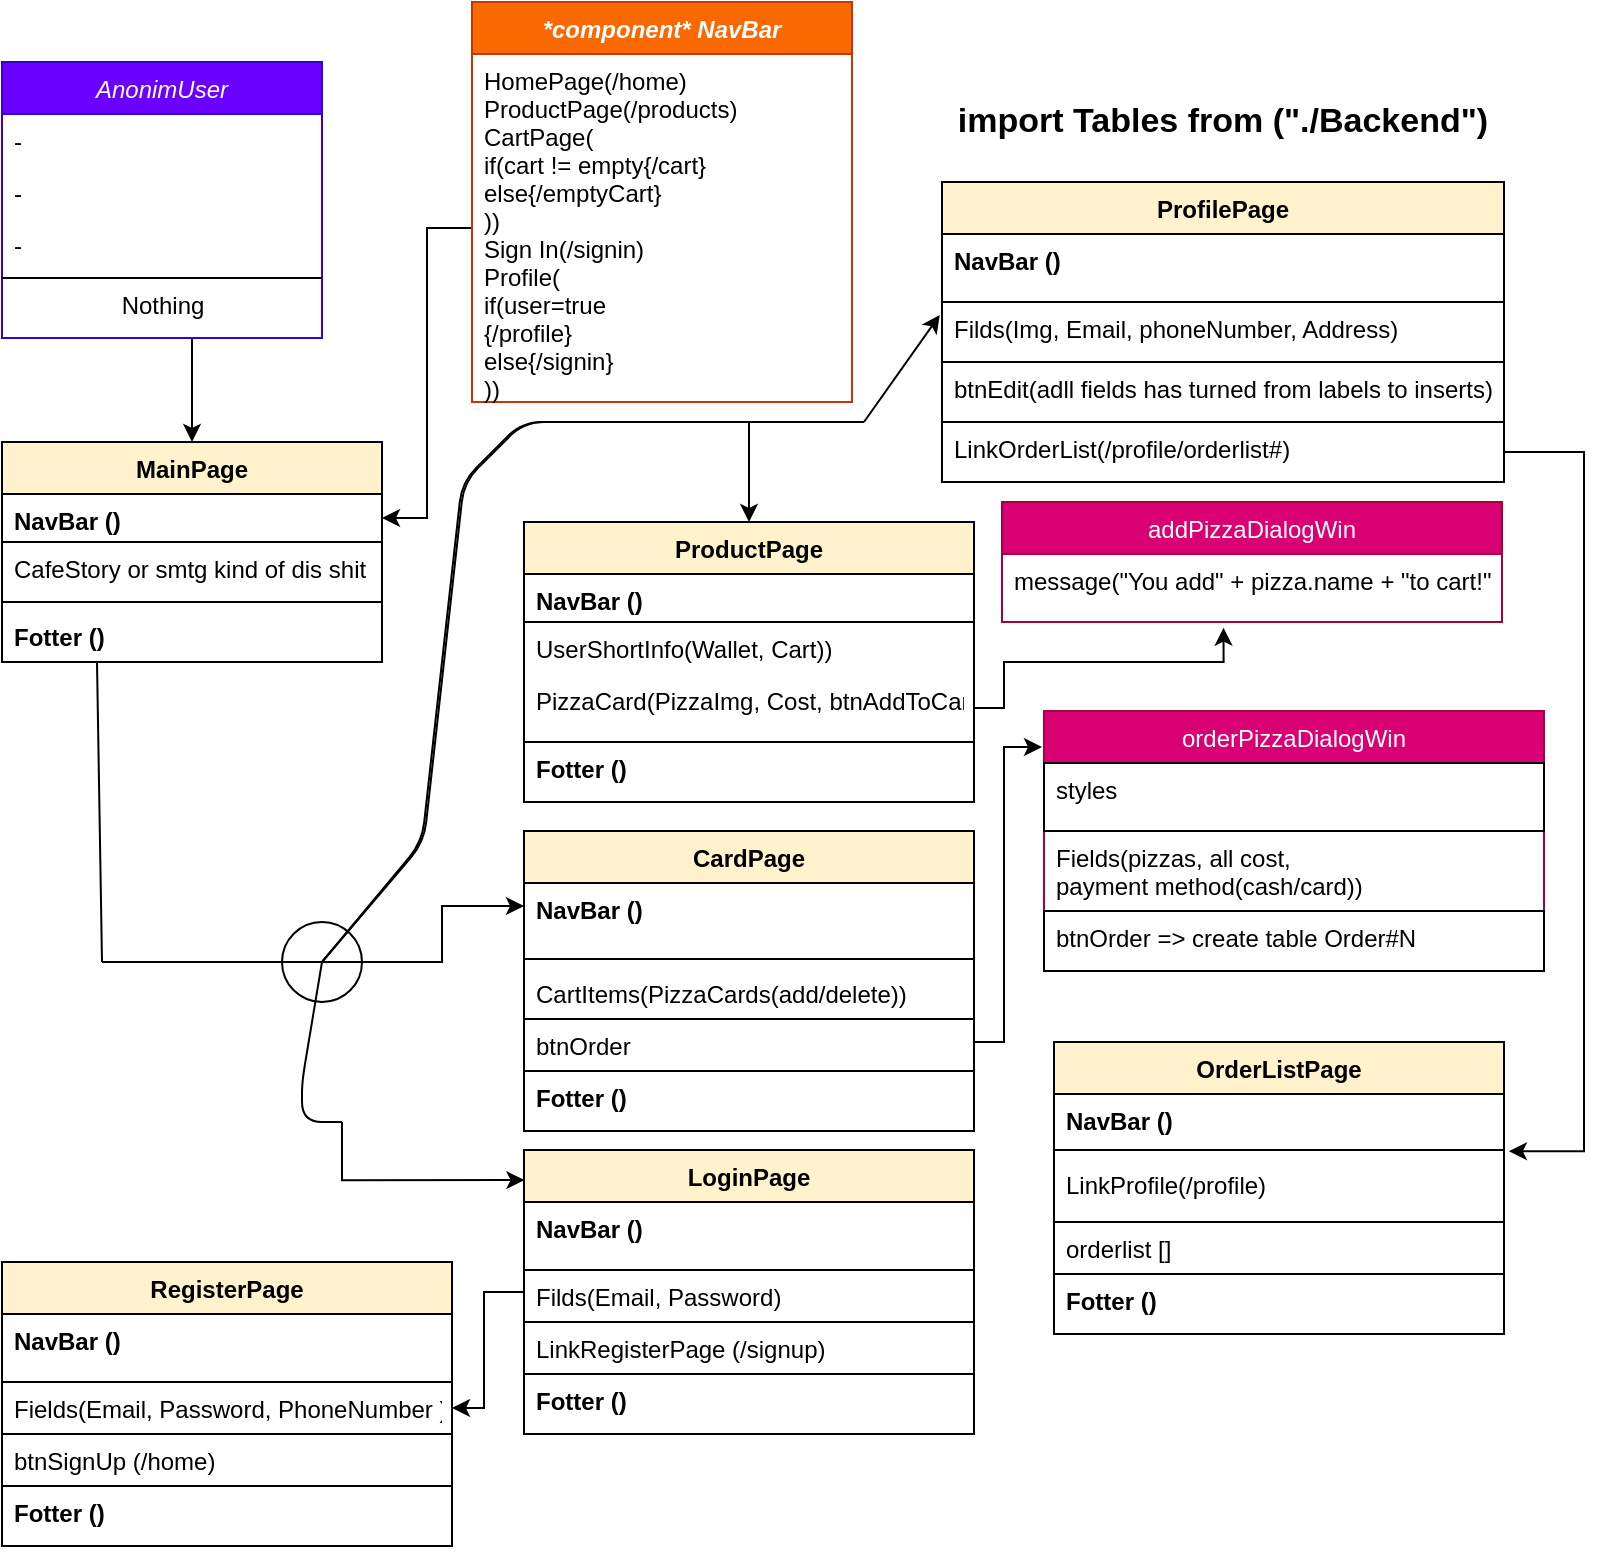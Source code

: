 <mxfile version="13.6.2" type="github" pages="3">
  <diagram id="C5RBs43oDa-KdzZeNtuy" name="Frontend">
    <mxGraphModel dx="1070" dy="706" grid="1" gridSize="10" guides="1" tooltips="1" connect="1" arrows="1" fold="1" page="1" pageScale="1" pageWidth="827" pageHeight="1169" math="0" shadow="0">
      <root>
        <mxCell id="WIyWlLk6GJQsqaUBKTNV-0" />
        <mxCell id="WIyWlLk6GJQsqaUBKTNV-1" parent="WIyWlLk6GJQsqaUBKTNV-0" />
        <mxCell id="c13dzNy1ZnhAuN01lxBO-24" style="edgeStyle=orthogonalEdgeStyle;rounded=0;orthogonalLoop=1;jettySize=auto;html=1;exitX=1;exitY=0.5;exitDx=0;exitDy=0;entryX=0.443;entryY=1.083;entryDx=0;entryDy=0;entryPerimeter=0;" edge="1" parent="WIyWlLk6GJQsqaUBKTNV-1" source="c13dzNy1ZnhAuN01lxBO-43" target="c13dzNy1ZnhAuN01lxBO-92">
          <mxGeometry relative="1" as="geometry">
            <mxPoint x="660" y="373" as="targetPoint" />
            <mxPoint x="693.98" y="412" as="sourcePoint" />
            <Array as="points">
              <mxPoint x="520" y="373" />
              <mxPoint x="520" y="350" />
              <mxPoint x="630" y="350" />
            </Array>
          </mxGeometry>
        </mxCell>
        <mxCell id="c13dzNy1ZnhAuN01lxBO-60" style="edgeStyle=orthogonalEdgeStyle;rounded=0;orthogonalLoop=1;jettySize=auto;html=1;entryX=0.5;entryY=0;entryDx=0;entryDy=0;exitX=0.5;exitY=1;exitDx=0;exitDy=0;" edge="1" parent="WIyWlLk6GJQsqaUBKTNV-1" source="c13dzNy1ZnhAuN01lxBO-1" target="c13dzNy1ZnhAuN01lxBO-34">
          <mxGeometry relative="1" as="geometry">
            <Array as="points">
              <mxPoint x="114" y="188" />
            </Array>
          </mxGeometry>
        </mxCell>
        <mxCell id="c13dzNy1ZnhAuN01lxBO-81" style="edgeStyle=orthogonalEdgeStyle;rounded=0;orthogonalLoop=1;jettySize=auto;html=1;entryX=1;entryY=0.5;entryDx=0;entryDy=0;" edge="1" parent="WIyWlLk6GJQsqaUBKTNV-1" source="c13dzNy1ZnhAuN01lxBO-45" target="c13dzNy1ZnhAuN01lxBO-79">
          <mxGeometry relative="1" as="geometry" />
        </mxCell>
        <mxCell id="c13dzNy1ZnhAuN01lxBO-66" style="edgeStyle=orthogonalEdgeStyle;rounded=0;orthogonalLoop=1;jettySize=auto;html=1;entryX=0.001;entryY=0.106;entryDx=0;entryDy=0;entryPerimeter=0;" edge="1" parent="WIyWlLk6GJQsqaUBKTNV-1" target="c13dzNy1ZnhAuN01lxBO-45">
          <mxGeometry relative="1" as="geometry">
            <mxPoint x="239" y="620" as="targetPoint" />
            <mxPoint x="189" y="580" as="sourcePoint" />
            <Array as="points">
              <mxPoint x="189" y="609" />
            </Array>
          </mxGeometry>
        </mxCell>
        <mxCell id="c13dzNy1ZnhAuN01lxBO-67" value="" style="endArrow=none;html=1;entryX=0.25;entryY=1;entryDx=0;entryDy=0;" edge="1" parent="WIyWlLk6GJQsqaUBKTNV-1" target="c13dzNy1ZnhAuN01lxBO-34">
          <mxGeometry width="50" height="50" relative="1" as="geometry">
            <mxPoint x="69" y="500" as="sourcePoint" />
            <mxPoint x="459" y="410" as="targetPoint" />
          </mxGeometry>
        </mxCell>
        <mxCell id="c13dzNy1ZnhAuN01lxBO-68" value="" style="endArrow=none;html=1;" edge="1" parent="WIyWlLk6GJQsqaUBKTNV-1">
          <mxGeometry width="50" height="50" relative="1" as="geometry">
            <mxPoint x="169" y="500" as="sourcePoint" />
            <mxPoint x="69" y="500" as="targetPoint" />
          </mxGeometry>
        </mxCell>
        <mxCell id="c13dzNy1ZnhAuN01lxBO-69" value="" style="endArrow=none;html=1;" edge="1" parent="WIyWlLk6GJQsqaUBKTNV-1">
          <mxGeometry width="50" height="50" relative="1" as="geometry">
            <mxPoint x="179" y="500" as="sourcePoint" />
            <mxPoint x="359" y="230" as="targetPoint" />
            <Array as="points">
              <mxPoint x="229" y="440" />
              <mxPoint x="249" y="260" />
              <mxPoint x="279" y="230" />
            </Array>
          </mxGeometry>
        </mxCell>
        <mxCell id="c13dzNy1ZnhAuN01lxBO-70" value="" style="endArrow=none;html=1;" edge="1" parent="WIyWlLk6GJQsqaUBKTNV-1">
          <mxGeometry width="50" height="50" relative="1" as="geometry">
            <mxPoint x="189" y="580" as="sourcePoint" />
            <mxPoint x="179" y="500" as="targetPoint" />
            <Array as="points">
              <mxPoint x="169" y="580" />
              <mxPoint x="169" y="560" />
            </Array>
          </mxGeometry>
        </mxCell>
        <mxCell id="c13dzNy1ZnhAuN01lxBO-71" style="edgeStyle=orthogonalEdgeStyle;rounded=0;orthogonalLoop=1;jettySize=auto;html=1;entryX=0;entryY=0.25;entryDx=0;entryDy=0;" edge="1" parent="WIyWlLk6GJQsqaUBKTNV-1" target="c13dzNy1ZnhAuN01lxBO-25">
          <mxGeometry relative="1" as="geometry">
            <mxPoint x="165.125" y="532.84" as="targetPoint" />
            <mxPoint x="169" y="500" as="sourcePoint" />
            <Array as="points">
              <mxPoint x="239" y="500" />
              <mxPoint x="239" y="472" />
            </Array>
          </mxGeometry>
        </mxCell>
        <mxCell id="c13dzNy1ZnhAuN01lxBO-72" style="edgeStyle=orthogonalEdgeStyle;rounded=0;orthogonalLoop=1;jettySize=auto;html=1;entryX=0.5;entryY=0;entryDx=0;entryDy=0;" edge="1" parent="WIyWlLk6GJQsqaUBKTNV-1" target="c13dzNy1ZnhAuN01lxBO-8">
          <mxGeometry relative="1" as="geometry">
            <mxPoint x="264" y="485" as="targetPoint" />
            <mxPoint x="359" y="230" as="sourcePoint" />
            <Array as="points">
              <mxPoint x="393" y="230" />
            </Array>
          </mxGeometry>
        </mxCell>
        <mxCell id="c13dzNy1ZnhAuN01lxBO-73" value="" style="ellipse;whiteSpace=wrap;html=1;aspect=fixed;strokeColor=#000000;strokeWidth=1;fillColor=none;" vertex="1" parent="WIyWlLk6GJQsqaUBKTNV-1">
          <mxGeometry x="159" y="480" width="40" height="40" as="geometry" />
        </mxCell>
        <mxCell id="c13dzNy1ZnhAuN01lxBO-90" style="edgeStyle=orthogonalEdgeStyle;rounded=0;orthogonalLoop=1;jettySize=auto;html=1;entryX=1;entryY=0.5;entryDx=0;entryDy=0;" edge="1" parent="WIyWlLk6GJQsqaUBKTNV-1" source="c13dzNy1ZnhAuN01lxBO-89" target="c13dzNy1ZnhAuN01lxBO-35">
          <mxGeometry relative="1" as="geometry" />
        </mxCell>
        <mxCell id="c13dzNy1ZnhAuN01lxBO-96" value="&lt;font style=&quot;font-size: 17px&quot;&gt;&lt;b&gt;import Tables from (&quot;./Backend&quot;)&lt;/b&gt;&lt;/font&gt;" style="text;html=1;align=center;verticalAlign=middle;resizable=0;points=[];autosize=1;" vertex="1" parent="WIyWlLk6GJQsqaUBKTNV-1">
          <mxGeometry x="489" y="70" width="280" height="20" as="geometry" />
        </mxCell>
        <mxCell id="c13dzNy1ZnhAuN01lxBO-1" value="AnonimUser&#xa;" style="swimlane;fontStyle=2;align=center;verticalAlign=top;childLayout=stackLayout;horizontal=1;startSize=26;horizontalStack=0;resizeParent=1;resizeLast=0;collapsible=1;marginBottom=0;rounded=0;shadow=0;strokeWidth=1;fillColor=#6a00ff;strokeColor=#3700CC;fontColor=#ffffff;" vertex="1" parent="WIyWlLk6GJQsqaUBKTNV-1">
          <mxGeometry x="19" y="50" width="160" height="138" as="geometry">
            <mxRectangle x="230" y="140" width="160" height="26" as="alternateBounds" />
          </mxGeometry>
        </mxCell>
        <mxCell id="c13dzNy1ZnhAuN01lxBO-2" value="-&#xa;" style="text;align=left;verticalAlign=top;spacingLeft=4;spacingRight=4;overflow=hidden;rotatable=0;points=[[0,0.5],[1,0.5]];portConstraint=eastwest;" vertex="1" parent="c13dzNy1ZnhAuN01lxBO-1">
          <mxGeometry y="26" width="160" height="26" as="geometry" />
        </mxCell>
        <mxCell id="c13dzNy1ZnhAuN01lxBO-3" value="-" style="text;align=left;verticalAlign=top;spacingLeft=4;spacingRight=4;overflow=hidden;rotatable=0;points=[[0,0.5],[1,0.5]];portConstraint=eastwest;rounded=0;shadow=0;html=0;" vertex="1" parent="c13dzNy1ZnhAuN01lxBO-1">
          <mxGeometry y="52" width="160" height="26" as="geometry" />
        </mxCell>
        <mxCell id="c13dzNy1ZnhAuN01lxBO-4" value="-" style="text;align=left;verticalAlign=top;spacingLeft=4;spacingRight=4;overflow=hidden;rotatable=0;points=[[0,0.5],[1,0.5]];portConstraint=eastwest;rounded=0;shadow=0;html=0;" vertex="1" parent="c13dzNy1ZnhAuN01lxBO-1">
          <mxGeometry y="78" width="160" height="26" as="geometry" />
        </mxCell>
        <mxCell id="c13dzNy1ZnhAuN01lxBO-5" value="" style="line;html=1;strokeWidth=1;align=left;verticalAlign=middle;spacingTop=-1;spacingLeft=3;spacingRight=3;rotatable=0;labelPosition=right;points=[];portConstraint=eastwest;" vertex="1" parent="c13dzNy1ZnhAuN01lxBO-1">
          <mxGeometry y="104" width="160" height="8" as="geometry" />
        </mxCell>
        <mxCell id="c13dzNy1ZnhAuN01lxBO-6" value="Nothing&lt;br&gt;" style="text;html=1;align=center;verticalAlign=middle;resizable=0;points=[];autosize=1;" vertex="1" parent="c13dzNy1ZnhAuN01lxBO-1">
          <mxGeometry y="112" width="160" height="20" as="geometry" />
        </mxCell>
        <mxCell id="c13dzNy1ZnhAuN01lxBO-34" value="MainPage" style="swimlane;fontStyle=1;align=center;verticalAlign=top;childLayout=stackLayout;horizontal=1;startSize=26;horizontalStack=0;resizeParent=1;resizeLast=0;collapsible=1;marginBottom=0;rounded=0;shadow=0;strokeWidth=1;fillColor=#fff2cc;" vertex="1" parent="WIyWlLk6GJQsqaUBKTNV-1">
          <mxGeometry x="19" y="240" width="190" height="110" as="geometry">
            <mxRectangle x="20" y="200" width="160" height="26" as="alternateBounds" />
          </mxGeometry>
        </mxCell>
        <mxCell id="c13dzNy1ZnhAuN01lxBO-35" value="NavBar ()" style="text;align=left;verticalAlign=top;spacingLeft=4;spacingRight=4;overflow=hidden;rotatable=0;points=[[0,0.5],[1,0.5]];portConstraint=eastwest;rounded=0;shadow=0;html=0;strokeColor=#000000;fontStyle=1" vertex="1" parent="c13dzNy1ZnhAuN01lxBO-34">
          <mxGeometry y="26" width="190" height="24" as="geometry" />
        </mxCell>
        <mxCell id="c13dzNy1ZnhAuN01lxBO-82" value="CafeStory or smtg kind of dis shit" style="text;align=left;verticalAlign=top;spacingLeft=4;spacingRight=4;overflow=hidden;rotatable=0;points=[[0,0.5],[1,0.5]];portConstraint=eastwest;rounded=0;shadow=0;html=0;" vertex="1" parent="c13dzNy1ZnhAuN01lxBO-34">
          <mxGeometry y="50" width="190" height="26" as="geometry" />
        </mxCell>
        <mxCell id="c13dzNy1ZnhAuN01lxBO-37" value="" style="line;html=1;strokeWidth=1;align=left;verticalAlign=middle;spacingTop=-1;spacingLeft=3;spacingRight=3;rotatable=0;labelPosition=right;points=[];portConstraint=eastwest;" vertex="1" parent="c13dzNy1ZnhAuN01lxBO-34">
          <mxGeometry y="76" width="190" height="8" as="geometry" />
        </mxCell>
        <mxCell id="c13dzNy1ZnhAuN01lxBO-62" value="Fotter ()" style="text;align=left;verticalAlign=top;spacingLeft=4;spacingRight=4;overflow=hidden;rotatable=0;points=[[0,0.5],[1,0.5]];portConstraint=eastwest;rounded=0;shadow=0;html=0;fontStyle=1" vertex="1" parent="c13dzNy1ZnhAuN01lxBO-34">
          <mxGeometry y="84" width="190" height="26" as="geometry" />
        </mxCell>
        <mxCell id="c13dzNy1ZnhAuN01lxBO-77" value="RegisterPage" style="swimlane;fontStyle=1;align=center;verticalAlign=top;childLayout=stackLayout;horizontal=1;startSize=26;horizontalStack=0;resizeParent=1;resizeParentMax=0;resizeLast=0;collapsible=1;marginBottom=0;fillColor=#fff2cc;" vertex="1" parent="WIyWlLk6GJQsqaUBKTNV-1">
          <mxGeometry x="19" y="650" width="225" height="142" as="geometry">
            <mxRectangle x="20" y="610" width="90" height="26" as="alternateBounds" />
          </mxGeometry>
        </mxCell>
        <mxCell id="c13dzNy1ZnhAuN01lxBO-78" value="NavBar ()" style="text;strokeColor=none;fillColor=none;align=left;verticalAlign=top;spacingLeft=4;spacingRight=4;overflow=hidden;rotatable=0;points=[[0,0.5],[1,0.5]];portConstraint=eastwest;fontStyle=1" vertex="1" parent="c13dzNy1ZnhAuN01lxBO-77">
          <mxGeometry y="26" width="225" height="34" as="geometry" />
        </mxCell>
        <mxCell id="c13dzNy1ZnhAuN01lxBO-79" value="Fields(Email, Password, PhoneNumber )" style="text;fillColor=none;align=left;verticalAlign=top;spacingLeft=4;spacingRight=4;overflow=hidden;rotatable=0;points=[[0,0.5],[1,0.5]];portConstraint=eastwest;strokeColor=#000000;" vertex="1" parent="c13dzNy1ZnhAuN01lxBO-77">
          <mxGeometry y="60" width="225" height="26" as="geometry" />
        </mxCell>
        <mxCell id="c13dzNy1ZnhAuN01lxBO-80" value="btnSignUp (/home)" style="text;strokeColor=none;fillColor=none;align=left;verticalAlign=top;spacingLeft=4;spacingRight=4;overflow=hidden;rotatable=0;points=[[0,0.5],[1,0.5]];portConstraint=eastwest;" vertex="1" parent="c13dzNy1ZnhAuN01lxBO-77">
          <mxGeometry y="86" width="225" height="26" as="geometry" />
        </mxCell>
        <mxCell id="yLp0vadms8Q8IdHQY-LJ-3" value="Fotter ()" style="text;align=left;verticalAlign=top;spacingLeft=4;spacingRight=4;overflow=hidden;rotatable=0;points=[[0,0.5],[1,0.5]];portConstraint=eastwest;rounded=0;shadow=0;html=0;strokeColor=#000000;fontStyle=1" vertex="1" parent="c13dzNy1ZnhAuN01lxBO-77">
          <mxGeometry y="112" width="225" height="30" as="geometry" />
        </mxCell>
        <mxCell id="c13dzNy1ZnhAuN01lxBO-84" value="*component* NavBar" style="swimlane;fontStyle=3;align=center;verticalAlign=top;childLayout=stackLayout;horizontal=1;startSize=26;horizontalStack=0;resizeParent=1;resizeLast=0;collapsible=1;marginBottom=0;rounded=0;shadow=0;strokeWidth=1;fillColor=#fa6800;strokeColor=#C73500;fontColor=#ffffff;" vertex="1" parent="WIyWlLk6GJQsqaUBKTNV-1">
          <mxGeometry x="254" y="20" width="190" height="200" as="geometry">
            <mxRectangle x="20" y="200" width="160" height="26" as="alternateBounds" />
          </mxGeometry>
        </mxCell>
        <mxCell id="c13dzNy1ZnhAuN01lxBO-89" value="HomePage(/home)&#xa;ProductPage(/products)&#xa;CartPage(&#xa;if(cart != empty{/cart}&#xa;else{/emptyCart}&#xa;))&#xa;Sign In(/signin)&#xa;Profile(&#xa;if(user=true&#xa;{/profile}&#xa;else{/signin}&#xa;)) " style="text;align=left;verticalAlign=top;spacingLeft=4;spacingRight=4;overflow=hidden;rotatable=0;points=[[0,0.5],[1,0.5]];portConstraint=eastwest;rounded=0;shadow=0;html=0;" vertex="1" parent="c13dzNy1ZnhAuN01lxBO-84">
          <mxGeometry y="26" width="190" height="174" as="geometry" />
        </mxCell>
        <mxCell id="0l6X6uoeNZKktk0_X8Zo-6" style="edgeStyle=orthogonalEdgeStyle;rounded=0;orthogonalLoop=1;jettySize=auto;html=1;fontColor=none;entryX=1.011;entryY=1.193;entryDx=0;entryDy=0;entryPerimeter=0;exitX=1;exitY=0.5;exitDx=0;exitDy=0;" edge="1" parent="WIyWlLk6GJQsqaUBKTNV-1" source="0l6X6uoeNZKktk0_X8Zo-7" target="0l6X6uoeNZKktk0_X8Zo-1">
          <mxGeometry relative="1" as="geometry">
            <mxPoint x="810" y="630" as="targetPoint" />
            <Array as="points">
              <mxPoint x="810" y="245" />
              <mxPoint x="810" y="595" />
            </Array>
          </mxGeometry>
        </mxCell>
        <mxCell id="c13dzNy1ZnhAuN01lxBO-45" value="LoginPage&#xa;" style="swimlane;fontStyle=1;align=center;verticalAlign=top;childLayout=stackLayout;horizontal=1;startSize=26;horizontalStack=0;resizeParent=1;resizeParentMax=0;resizeLast=0;collapsible=1;marginBottom=0;fillColor=#fff2cc;" vertex="1" parent="WIyWlLk6GJQsqaUBKTNV-1">
          <mxGeometry x="280" y="594" width="225" height="142" as="geometry">
            <mxRectangle x="255" y="540" width="90" height="26" as="alternateBounds" />
          </mxGeometry>
        </mxCell>
        <mxCell id="c13dzNy1ZnhAuN01lxBO-46" value="NavBar ()" style="text;strokeColor=none;fillColor=none;align=left;verticalAlign=top;spacingLeft=4;spacingRight=4;overflow=hidden;rotatable=0;points=[[0,0.5],[1,0.5]];portConstraint=eastwest;fontStyle=1" vertex="1" parent="c13dzNy1ZnhAuN01lxBO-45">
          <mxGeometry y="26" width="225" height="34" as="geometry" />
        </mxCell>
        <mxCell id="c13dzNy1ZnhAuN01lxBO-48" value="Filds(Email, Password)" style="text;fillColor=none;align=left;verticalAlign=top;spacingLeft=4;spacingRight=4;overflow=hidden;rotatable=0;points=[[0,0.5],[1,0.5]];portConstraint=eastwest;strokeColor=#000000;" vertex="1" parent="c13dzNy1ZnhAuN01lxBO-45">
          <mxGeometry y="60" width="225" height="26" as="geometry" />
        </mxCell>
        <mxCell id="c13dzNy1ZnhAuN01lxBO-49" value="LinkRegisterPage (/signup)" style="text;strokeColor=none;fillColor=none;align=left;verticalAlign=top;spacingLeft=4;spacingRight=4;overflow=hidden;rotatable=0;points=[[0,0.5],[1,0.5]];portConstraint=eastwest;" vertex="1" parent="c13dzNy1ZnhAuN01lxBO-45">
          <mxGeometry y="86" width="225" height="26" as="geometry" />
        </mxCell>
        <mxCell id="yLp0vadms8Q8IdHQY-LJ-2" value="Fotter ()" style="text;align=left;verticalAlign=top;spacingLeft=4;spacingRight=4;overflow=hidden;rotatable=0;points=[[0,0.5],[1,0.5]];portConstraint=eastwest;rounded=0;shadow=0;html=0;strokeColor=#000000;fontStyle=1" vertex="1" parent="c13dzNy1ZnhAuN01lxBO-45">
          <mxGeometry y="112" width="225" height="30" as="geometry" />
        </mxCell>
        <mxCell id="c13dzNy1ZnhAuN01lxBO-25" value="CardPage" style="swimlane;fontStyle=1;align=center;verticalAlign=top;childLayout=stackLayout;horizontal=1;startSize=26;horizontalStack=0;resizeParent=1;resizeParentMax=0;resizeLast=0;collapsible=1;marginBottom=0;fillColor=#fff2cc;" vertex="1" parent="WIyWlLk6GJQsqaUBKTNV-1">
          <mxGeometry x="280" y="434.5" width="225" height="150" as="geometry">
            <mxRectangle x="255" y="405" width="90" height="26" as="alternateBounds" />
          </mxGeometry>
        </mxCell>
        <mxCell id="c13dzNy1ZnhAuN01lxBO-26" value="NavBar ()" style="text;strokeColor=none;fillColor=none;align=left;verticalAlign=top;spacingLeft=4;spacingRight=4;overflow=hidden;rotatable=0;points=[[0,0.5],[1,0.5]];portConstraint=eastwest;fontStyle=1" vertex="1" parent="c13dzNy1ZnhAuN01lxBO-25">
          <mxGeometry y="26" width="225" height="34" as="geometry" />
        </mxCell>
        <mxCell id="c13dzNy1ZnhAuN01lxBO-27" value="" style="line;strokeWidth=1;fillColor=none;align=left;verticalAlign=middle;spacingTop=-1;spacingLeft=3;spacingRight=3;rotatable=0;labelPosition=right;points=[];portConstraint=eastwest;" vertex="1" parent="c13dzNy1ZnhAuN01lxBO-25">
          <mxGeometry y="60" width="225" height="8" as="geometry" />
        </mxCell>
        <mxCell id="c13dzNy1ZnhAuN01lxBO-28" value="CartItems(PizzaCards(add/delete))" style="text;fillColor=none;align=left;verticalAlign=top;spacingLeft=4;spacingRight=4;overflow=hidden;rotatable=0;points=[[0,0.5],[1,0.5]];portConstraint=eastwest;" vertex="1" parent="c13dzNy1ZnhAuN01lxBO-25">
          <mxGeometry y="68" width="225" height="26" as="geometry" />
        </mxCell>
        <mxCell id="c13dzNy1ZnhAuN01lxBO-44" value="btnOrder" style="text;fillColor=none;align=left;verticalAlign=top;spacingLeft=4;spacingRight=4;overflow=hidden;rotatable=0;points=[[0,0.5],[1,0.5]];portConstraint=eastwest;strokeColor=#000000;" vertex="1" parent="c13dzNy1ZnhAuN01lxBO-25">
          <mxGeometry y="94" width="225" height="26" as="geometry" />
        </mxCell>
        <mxCell id="yLp0vadms8Q8IdHQY-LJ-1" value="Fotter ()" style="text;align=left;verticalAlign=top;spacingLeft=4;spacingRight=4;overflow=hidden;rotatable=0;points=[[0,0.5],[1,0.5]];portConstraint=eastwest;rounded=0;shadow=0;html=0;fontStyle=1" vertex="1" parent="c13dzNy1ZnhAuN01lxBO-25">
          <mxGeometry y="120" width="225" height="30" as="geometry" />
        </mxCell>
        <mxCell id="c13dzNy1ZnhAuN01lxBO-8" value="ProductPage&#xa;" style="swimlane;fontStyle=1;align=center;verticalAlign=top;childLayout=stackLayout;horizontal=1;startSize=26;horizontalStack=0;resizeParent=1;resizeLast=0;collapsible=1;marginBottom=0;rounded=0;shadow=0;strokeWidth=1;fillColor=#fff2cc;" vertex="1" parent="WIyWlLk6GJQsqaUBKTNV-1">
          <mxGeometry x="280" y="280" width="225" height="140" as="geometry">
            <mxRectangle x="255" y="240" width="160" height="26" as="alternateBounds" />
          </mxGeometry>
        </mxCell>
        <mxCell id="c13dzNy1ZnhAuN01lxBO-10" value="NavBar ()" style="text;align=left;verticalAlign=top;spacingLeft=4;spacingRight=4;overflow=hidden;rotatable=0;points=[[0,0.5],[1,0.5]];portConstraint=eastwest;rounded=0;shadow=0;html=0;strokeColor=#000000;fontStyle=1" vertex="1" parent="c13dzNy1ZnhAuN01lxBO-8">
          <mxGeometry y="26" width="225" height="24" as="geometry" />
        </mxCell>
        <mxCell id="c13dzNy1ZnhAuN01lxBO-11" value="UserShortInfo(Wallet, Cart))" style="text;align=left;verticalAlign=top;spacingLeft=4;spacingRight=4;overflow=hidden;rotatable=0;points=[[0,0.5],[1,0.5]];portConstraint=eastwest;rounded=0;shadow=0;html=0;" vertex="1" parent="c13dzNy1ZnhAuN01lxBO-8">
          <mxGeometry y="50" width="225" height="26" as="geometry" />
        </mxCell>
        <mxCell id="c13dzNy1ZnhAuN01lxBO-43" value="PizzaCard(PizzaImg, Cost, btnAddToCart)&#xa;" style="text;align=left;verticalAlign=top;spacingLeft=4;spacingRight=4;overflow=hidden;rotatable=0;points=[[0,0.5],[1,0.5]];portConstraint=eastwest;rounded=0;shadow=0;html=0;" vertex="1" parent="c13dzNy1ZnhAuN01lxBO-8">
          <mxGeometry y="76" width="225" height="34" as="geometry" />
        </mxCell>
        <mxCell id="c13dzNy1ZnhAuN01lxBO-63" value="Fotter ()" style="text;align=left;verticalAlign=top;spacingLeft=4;spacingRight=4;overflow=hidden;rotatable=0;points=[[0,0.5],[1,0.5]];portConstraint=eastwest;rounded=0;shadow=0;html=0;strokeColor=#000000;fontStyle=1" vertex="1" parent="c13dzNy1ZnhAuN01lxBO-8">
          <mxGeometry y="110" width="225" height="30" as="geometry" />
        </mxCell>
        <mxCell id="yLp0vadms8Q8IdHQY-LJ-5" value="" style="endArrow=none;html=1;fontColor=none;exitX=0.5;exitY=0.5;exitDx=0;exitDy=0;exitPerimeter=0;" edge="1" parent="WIyWlLk6GJQsqaUBKTNV-1" source="c13dzNy1ZnhAuN01lxBO-73">
          <mxGeometry width="50" height="50" relative="1" as="geometry">
            <mxPoint x="410" y="430" as="sourcePoint" />
            <mxPoint x="450" y="230" as="targetPoint" />
            <Array as="points">
              <mxPoint x="230" y="440" />
              <mxPoint x="250" y="260" />
              <mxPoint x="280" y="230" />
            </Array>
          </mxGeometry>
        </mxCell>
        <mxCell id="yLp0vadms8Q8IdHQY-LJ-6" value="" style="endArrow=classic;html=1;fontColor=none;entryX=-0.004;entryY=0.215;entryDx=0;entryDy=0;entryPerimeter=0;" edge="1" parent="WIyWlLk6GJQsqaUBKTNV-1" target="c13dzNy1ZnhAuN01lxBO-99">
          <mxGeometry width="50" height="50" relative="1" as="geometry">
            <mxPoint x="450" y="230" as="sourcePoint" />
            <mxPoint x="460" y="380" as="targetPoint" />
          </mxGeometry>
        </mxCell>
        <mxCell id="yLp0vadms8Q8IdHQY-LJ-9" style="edgeStyle=orthogonalEdgeStyle;rounded=0;orthogonalLoop=1;jettySize=auto;html=1;entryX=0;entryY=0.5;entryDx=0;entryDy=0;fontColor=none;" edge="1" parent="WIyWlLk6GJQsqaUBKTNV-1" source="c13dzNy1ZnhAuN01lxBO-44">
          <mxGeometry relative="1" as="geometry">
            <mxPoint x="539" y="392.5" as="targetPoint" />
            <Array as="points">
              <mxPoint x="520" y="540" />
              <mxPoint x="520" y="393" />
            </Array>
          </mxGeometry>
        </mxCell>
        <mxCell id="c13dzNy1ZnhAuN01lxBO-91" value="addPizzaDialogWin" style="swimlane;fontStyle=0;align=center;verticalAlign=top;childLayout=stackLayout;horizontal=1;startSize=26;horizontalStack=0;resizeParent=1;resizeLast=0;collapsible=1;marginBottom=0;rounded=0;shadow=0;strokeWidth=1;fillColor=#d80073;strokeColor=#A50040;fontColor=#ffffff;" vertex="1" parent="WIyWlLk6GJQsqaUBKTNV-1">
          <mxGeometry x="519" y="270" width="250" height="60" as="geometry">
            <mxRectangle x="20" y="200" width="160" height="26" as="alternateBounds" />
          </mxGeometry>
        </mxCell>
        <mxCell id="c13dzNy1ZnhAuN01lxBO-92" value="message(&quot;You add&quot; + pizza.name + &quot;to cart!&quot;)" style="text;align=left;verticalAlign=top;spacingLeft=4;spacingRight=4;overflow=hidden;rotatable=0;points=[[0,0.5],[1,0.5]];portConstraint=eastwest;rounded=0;shadow=0;html=0;" vertex="1" parent="c13dzNy1ZnhAuN01lxBO-91">
          <mxGeometry y="26" width="250" height="34" as="geometry" />
        </mxCell>
        <mxCell id="yLp0vadms8Q8IdHQY-LJ-7" value="orderPizzaDialogWin" style="swimlane;fontStyle=0;align=center;verticalAlign=top;childLayout=stackLayout;horizontal=1;startSize=26;horizontalStack=0;resizeParent=1;resizeLast=0;collapsible=1;marginBottom=0;rounded=0;shadow=0;strokeWidth=1;fillColor=#d80073;strokeColor=#A50040;fontColor=#ffffff;" vertex="1" parent="WIyWlLk6GJQsqaUBKTNV-1">
          <mxGeometry x="540" y="374.5" width="250" height="130" as="geometry">
            <mxRectangle x="20" y="200" width="160" height="26" as="alternateBounds" />
          </mxGeometry>
        </mxCell>
        <mxCell id="yLp0vadms8Q8IdHQY-LJ-13" value="styles" style="text;align=left;verticalAlign=top;spacingLeft=4;spacingRight=4;overflow=hidden;rotatable=0;points=[[0,0.5],[1,0.5]];portConstraint=eastwest;rounded=0;shadow=0;html=0;strokeColor=#000000;" vertex="1" parent="yLp0vadms8Q8IdHQY-LJ-7">
          <mxGeometry y="26" width="250" height="34" as="geometry" />
        </mxCell>
        <mxCell id="yLp0vadms8Q8IdHQY-LJ-8" value="Fields(pizzas, all cost, &#xa;payment method(cash/card))" style="text;align=left;verticalAlign=top;spacingLeft=4;spacingRight=4;overflow=hidden;rotatable=0;points=[[0,0.5],[1,0.5]];portConstraint=eastwest;rounded=0;shadow=0;html=0;" vertex="1" parent="yLp0vadms8Q8IdHQY-LJ-7">
          <mxGeometry y="60" width="250" height="40" as="geometry" />
        </mxCell>
        <mxCell id="yLp0vadms8Q8IdHQY-LJ-14" value="btnOrder =&gt; create table Order#N" style="text;align=left;verticalAlign=top;spacingLeft=4;spacingRight=4;overflow=hidden;rotatable=0;points=[[0,0.5],[1,0.5]];portConstraint=eastwest;rounded=0;shadow=0;html=0;strokeColor=#000000;" vertex="1" parent="yLp0vadms8Q8IdHQY-LJ-7">
          <mxGeometry y="100" width="250" height="30" as="geometry" />
        </mxCell>
        <mxCell id="0l6X6uoeNZKktk0_X8Zo-0" value="OrderListPage" style="swimlane;fontStyle=1;align=center;verticalAlign=top;childLayout=stackLayout;horizontal=1;startSize=26;horizontalStack=0;resizeParent=1;resizeParentMax=0;resizeLast=0;collapsible=1;marginBottom=0;fillColor=#fff2cc;" vertex="1" parent="WIyWlLk6GJQsqaUBKTNV-1">
          <mxGeometry x="545" y="540" width="225" height="146" as="geometry">
            <mxRectangle x="255" y="405" width="90" height="26" as="alternateBounds" />
          </mxGeometry>
        </mxCell>
        <mxCell id="0l6X6uoeNZKktk0_X8Zo-1" value="NavBar ()" style="text;fillColor=none;align=left;verticalAlign=top;spacingLeft=4;spacingRight=4;overflow=hidden;rotatable=0;points=[[0,0.5],[1,0.5]];portConstraint=eastwest;fontStyle=1;" vertex="1" parent="0l6X6uoeNZKktk0_X8Zo-0">
          <mxGeometry y="26" width="225" height="24" as="geometry" />
        </mxCell>
        <mxCell id="0l6X6uoeNZKktk0_X8Zo-2" value="" style="line;strokeWidth=1;fillColor=none;align=left;verticalAlign=middle;spacingTop=-1;spacingLeft=3;spacingRight=3;rotatable=0;labelPosition=right;points=[];portConstraint=eastwest;" vertex="1" parent="0l6X6uoeNZKktk0_X8Zo-0">
          <mxGeometry y="50" width="225" height="8" as="geometry" />
        </mxCell>
        <mxCell id="0l6X6uoeNZKktk0_X8Zo-8" value="LinkProfile(/profile)" style="text;fillColor=none;align=left;verticalAlign=top;spacingLeft=4;spacingRight=4;overflow=hidden;rotatable=0;points=[[0,0.5],[1,0.5]];portConstraint=eastwest;" vertex="1" parent="0l6X6uoeNZKktk0_X8Zo-0">
          <mxGeometry y="58" width="225" height="32" as="geometry" />
        </mxCell>
        <mxCell id="0l6X6uoeNZKktk0_X8Zo-3" value="orderlist []" style="text;fillColor=none;align=left;verticalAlign=top;spacingLeft=4;spacingRight=4;overflow=hidden;rotatable=0;points=[[0,0.5],[1,0.5]];portConstraint=eastwest;strokeColor=#000000;" vertex="1" parent="0l6X6uoeNZKktk0_X8Zo-0">
          <mxGeometry y="90" width="225" height="26" as="geometry" />
        </mxCell>
        <mxCell id="0l6X6uoeNZKktk0_X8Zo-5" value="Fotter ()" style="text;align=left;verticalAlign=top;spacingLeft=4;spacingRight=4;overflow=hidden;rotatable=0;points=[[0,0.5],[1,0.5]];portConstraint=eastwest;rounded=0;shadow=0;html=0;strokeColor=#000000;fontStyle=1" vertex="1" parent="0l6X6uoeNZKktk0_X8Zo-0">
          <mxGeometry y="116" width="225" height="30" as="geometry" />
        </mxCell>
        <mxCell id="c13dzNy1ZnhAuN01lxBO-97" value="ProfilePage" style="swimlane;fontStyle=1;align=center;verticalAlign=top;childLayout=stackLayout;horizontal=1;startSize=26;horizontalStack=0;resizeParent=1;resizeParentMax=0;resizeLast=0;collapsible=1;marginBottom=0;fillColor=#fff2cc;" vertex="1" parent="WIyWlLk6GJQsqaUBKTNV-1">
          <mxGeometry x="489" y="110" width="281" height="150" as="geometry">
            <mxRectangle x="255" y="540" width="90" height="26" as="alternateBounds" />
          </mxGeometry>
        </mxCell>
        <mxCell id="c13dzNy1ZnhAuN01lxBO-98" value="NavBar ()" style="text;strokeColor=none;fillColor=none;align=left;verticalAlign=top;spacingLeft=4;spacingRight=4;overflow=hidden;rotatable=0;points=[[0,0.5],[1,0.5]];portConstraint=eastwest;fontStyle=1" vertex="1" parent="c13dzNy1ZnhAuN01lxBO-97">
          <mxGeometry y="26" width="281" height="34" as="geometry" />
        </mxCell>
        <mxCell id="c13dzNy1ZnhAuN01lxBO-99" value="Filds(Img, Email, phoneNumber, Address)" style="text;fillColor=none;align=left;verticalAlign=top;spacingLeft=4;spacingRight=4;overflow=hidden;rotatable=0;points=[[0,0.5],[1,0.5]];portConstraint=eastwest;strokeColor=#000000;" vertex="1" parent="c13dzNy1ZnhAuN01lxBO-97">
          <mxGeometry y="60" width="281" height="30" as="geometry" />
        </mxCell>
        <mxCell id="c13dzNy1ZnhAuN01lxBO-102" value="btnEdit(adll fields has turned from labels to inserts)" style="text;fillColor=none;align=left;verticalAlign=top;spacingLeft=4;spacingRight=4;overflow=hidden;rotatable=0;points=[[0,0.5],[1,0.5]];portConstraint=eastwest;strokeColor=#000000;" vertex="1" parent="c13dzNy1ZnhAuN01lxBO-97">
          <mxGeometry y="90" width="281" height="30" as="geometry" />
        </mxCell>
        <mxCell id="0l6X6uoeNZKktk0_X8Zo-7" value="LinkOrderList(/profile/orderlist#)" style="text;fillColor=none;align=left;verticalAlign=top;spacingLeft=4;spacingRight=4;overflow=hidden;rotatable=0;points=[[0,0.5],[1,0.5]];portConstraint=eastwest;strokeColor=#000000;" vertex="1" parent="c13dzNy1ZnhAuN01lxBO-97">
          <mxGeometry y="120" width="281" height="30" as="geometry" />
        </mxCell>
      </root>
    </mxGraphModel>
  </diagram>
  <diagram id="vOFbJ1k0sG1v3mK9PdYB" name="AdmFrontend">
    <mxGraphModel dx="1070" dy="706" grid="1" gridSize="10" guides="1" tooltips="1" connect="1" arrows="1" fold="1" page="1" pageScale="1" pageWidth="827" pageHeight="1169" math="0" shadow="0">
      <root>
        <mxCell id="B-sjW55xQolaK1VX04n9-0" />
        <mxCell id="B-sjW55xQolaK1VX04n9-1" parent="B-sjW55xQolaK1VX04n9-0" />
        <mxCell id="y9pTVBJ6gEQauMtzolxB-5" style="edgeStyle=orthogonalEdgeStyle;rounded=0;orthogonalLoop=1;jettySize=auto;html=1;fontColor=none;entryX=0.463;entryY=1.081;entryDx=0;entryDy=0;entryPerimeter=0;" edge="1" parent="B-sjW55xQolaK1VX04n9-1" source="s6x1saD_XZjNKKNaqBn3-0" target="y9pTVBJ6gEQauMtzolxB-4">
          <mxGeometry relative="1" as="geometry">
            <mxPoint x="140" y="410" as="targetPoint" />
            <Array as="points">
              <mxPoint x="90" y="374" />
              <mxPoint x="301" y="374" />
            </Array>
          </mxGeometry>
        </mxCell>
        <mxCell id="y9pTVBJ6gEQauMtzolxB-0" value="AdminPage" style="swimlane;fontStyle=1;align=center;verticalAlign=top;childLayout=stackLayout;horizontal=1;startSize=26;horizontalStack=0;resizeParent=1;resizeLast=0;collapsible=1;marginBottom=0;rounded=0;shadow=0;strokeWidth=1;fillColor=#fff2cc;" vertex="1" parent="B-sjW55xQolaK1VX04n9-1">
          <mxGeometry x="190" y="230" width="240" height="124" as="geometry">
            <mxRectangle x="20" y="200" width="160" height="26" as="alternateBounds" />
          </mxGeometry>
        </mxCell>
        <mxCell id="y9pTVBJ6gEQauMtzolxB-1" value="AdmNavBar ()" style="text;align=left;verticalAlign=top;spacingLeft=4;spacingRight=4;overflow=hidden;rotatable=0;points=[[0,0.5],[1,0.5]];portConstraint=eastwest;rounded=0;shadow=0;html=0;strokeColor=#000000;fontStyle=1" vertex="1" parent="y9pTVBJ6gEQauMtzolxB-0">
          <mxGeometry y="26" width="240" height="24" as="geometry" />
        </mxCell>
        <mxCell id="y9pTVBJ6gEQauMtzolxB-2" value="guide on how to work with the admin panel&#xa; or smtg kind of dis shit" style="text;align=left;verticalAlign=top;spacingLeft=4;spacingRight=4;overflow=hidden;rotatable=0;points=[[0,0.5],[1,0.5]];portConstraint=eastwest;rounded=0;shadow=0;html=0;" vertex="1" parent="y9pTVBJ6gEQauMtzolxB-0">
          <mxGeometry y="50" width="240" height="40" as="geometry" />
        </mxCell>
        <mxCell id="y9pTVBJ6gEQauMtzolxB-3" value="" style="line;html=1;strokeWidth=1;align=left;verticalAlign=middle;spacingTop=-1;spacingLeft=3;spacingRight=3;rotatable=0;labelPosition=right;points=[];portConstraint=eastwest;" vertex="1" parent="y9pTVBJ6gEQauMtzolxB-0">
          <mxGeometry y="90" width="240" height="8" as="geometry" />
        </mxCell>
        <mxCell id="y9pTVBJ6gEQauMtzolxB-4" value="Fotter ()" style="text;align=left;verticalAlign=top;spacingLeft=4;spacingRight=4;overflow=hidden;rotatable=0;points=[[0,0.5],[1,0.5]];portConstraint=eastwest;rounded=0;shadow=0;html=0;fontStyle=1" vertex="1" parent="y9pTVBJ6gEQauMtzolxB-0">
          <mxGeometry y="98" width="240" height="26" as="geometry" />
        </mxCell>
        <mxCell id="Ik_quvj-oBrPbLBru3RL-7" value="" style="endArrow=none;html=1;fontColor=none;entryX=1;entryY=0.5;entryDx=0;entryDy=0;" edge="1" parent="B-sjW55xQolaK1VX04n9-1" target="y9pTVBJ6gEQauMtzolxB-2">
          <mxGeometry width="50" height="50" relative="1" as="geometry">
            <mxPoint x="500" y="80" as="sourcePoint" />
            <mxPoint x="440" y="290" as="targetPoint" />
            <Array as="points">
              <mxPoint x="480" y="80" />
              <mxPoint x="480" y="90" />
              <mxPoint x="480" y="300" />
            </Array>
          </mxGeometry>
        </mxCell>
        <mxCell id="Ik_quvj-oBrPbLBru3RL-9" value="" style="endArrow=none;html=1;fontColor=none;" edge="1" parent="B-sjW55xQolaK1VX04n9-1">
          <mxGeometry width="50" height="50" relative="1" as="geometry">
            <mxPoint x="480" y="420" as="sourcePoint" />
            <mxPoint x="430" y="300" as="targetPoint" />
            <Array as="points">
              <mxPoint x="480" y="430" />
              <mxPoint x="480" y="300" />
            </Array>
          </mxGeometry>
        </mxCell>
        <mxCell id="Ik_quvj-oBrPbLBru3RL-10" value="" style="endArrow=none;html=1;fontColor=none;" edge="1" parent="B-sjW55xQolaK1VX04n9-1">
          <mxGeometry width="50" height="50" relative="1" as="geometry">
            <mxPoint x="460" y="300" as="sourcePoint" />
            <mxPoint x="440" y="300" as="targetPoint" />
            <Array as="points" />
          </mxGeometry>
        </mxCell>
        <mxCell id="Ik_quvj-oBrPbLBru3RL-11" value="AddPizzaPage" style="swimlane;fontStyle=1;align=center;verticalAlign=top;childLayout=stackLayout;horizontal=1;startSize=26;horizontalStack=0;resizeParent=1;resizeLast=0;collapsible=1;marginBottom=0;rounded=0;shadow=0;strokeWidth=1;fillColor=#fff2cc;" vertex="1" parent="B-sjW55xQolaK1VX04n9-1">
          <mxGeometry x="540" y="205" width="240" height="136" as="geometry">
            <mxRectangle x="20" y="200" width="160" height="26" as="alternateBounds" />
          </mxGeometry>
        </mxCell>
        <mxCell id="Ik_quvj-oBrPbLBru3RL-12" value="AdmNavBar ()" style="text;align=left;verticalAlign=top;spacingLeft=4;spacingRight=4;overflow=hidden;rotatable=0;points=[[0,0.5],[1,0.5]];portConstraint=eastwest;rounded=0;shadow=0;html=0;strokeColor=#000000;fontStyle=1" vertex="1" parent="Ik_quvj-oBrPbLBru3RL-11">
          <mxGeometry y="26" width="240" height="24" as="geometry" />
        </mxCell>
        <mxCell id="Ik_quvj-oBrPbLBru3RL-13" value="InputFields:Tables.DbPizza" style="text;align=left;verticalAlign=top;spacingLeft=4;spacingRight=4;overflow=hidden;rotatable=0;points=[[0,0.5],[1,0.5]];portConstraint=eastwest;rounded=0;shadow=0;html=0;" vertex="1" parent="Ik_quvj-oBrPbLBru3RL-11">
          <mxGeometry y="50" width="240" height="30" as="geometry" />
        </mxCell>
        <mxCell id="Ik_quvj-oBrPbLBru3RL-14" value="btnAddPizza =&gt; fucn.add to db" style="text;align=left;verticalAlign=top;spacingLeft=4;spacingRight=4;overflow=hidden;rotatable=0;points=[[0,0.5],[1,0.5]];portConstraint=eastwest;rounded=0;shadow=0;html=0;strokeColor=#000000;" vertex="1" parent="Ik_quvj-oBrPbLBru3RL-11">
          <mxGeometry y="80" width="240" height="30" as="geometry" />
        </mxCell>
        <mxCell id="Ik_quvj-oBrPbLBru3RL-17" value="Fotter ()" style="text;align=left;verticalAlign=top;spacingLeft=4;spacingRight=4;overflow=hidden;rotatable=0;points=[[0,0.5],[1,0.5]];portConstraint=eastwest;rounded=0;shadow=0;html=0;fontStyle=1" vertex="1" parent="Ik_quvj-oBrPbLBru3RL-11">
          <mxGeometry y="110" width="240" height="26" as="geometry" />
        </mxCell>
        <mxCell id="cdPljDk1j9fcU-tsxBBR-0" value="&lt;font style=&quot;font-size: 17px&quot;&gt;&lt;b&gt;import Tables from (&quot;./Backend&quot;)&lt;/b&gt;&lt;/font&gt;" style="text;html=1;align=center;verticalAlign=middle;resizable=0;points=[];autosize=1;" vertex="1" parent="B-sjW55xQolaK1VX04n9-1">
          <mxGeometry y="30" width="280" height="20" as="geometry" />
        </mxCell>
        <mxCell id="s6x1saD_XZjNKKNaqBn3-0" value="AdminUser&#xa;" style="swimlane;fontStyle=2;align=center;verticalAlign=top;childLayout=stackLayout;horizontal=1;startSize=26;horizontalStack=0;resizeParent=1;resizeLast=0;collapsible=1;marginBottom=0;rounded=0;shadow=0;strokeWidth=1;fillColor=#6a00ff;strokeColor=#3700CC;fontColor=#ffffff;" vertex="1" parent="B-sjW55xQolaK1VX04n9-1">
          <mxGeometry x="10" y="80" width="160" height="138" as="geometry">
            <mxRectangle x="230" y="140" width="160" height="26" as="alternateBounds" />
          </mxGeometry>
        </mxCell>
        <mxCell id="s6x1saD_XZjNKKNaqBn3-1" value="-userName/Email: kozak&#xa;" style="text;align=left;verticalAlign=top;spacingLeft=4;spacingRight=4;overflow=hidden;rotatable=0;points=[[0,0.5],[1,0.5]];portConstraint=eastwest;" vertex="1" parent="s6x1saD_XZjNKKNaqBn3-0">
          <mxGeometry y="26" width="160" height="26" as="geometry" />
        </mxCell>
        <mxCell id="s6x1saD_XZjNKKNaqBn3-2" value="-password: Qwerty-1" style="text;align=left;verticalAlign=top;spacingLeft=4;spacingRight=4;overflow=hidden;rotatable=0;points=[[0,0.5],[1,0.5]];portConstraint=eastwest;rounded=0;shadow=0;html=0;" vertex="1" parent="s6x1saD_XZjNKKNaqBn3-0">
          <mxGeometry y="52" width="160" height="26" as="geometry" />
        </mxCell>
        <mxCell id="s6x1saD_XZjNKKNaqBn3-3" value="-smth" style="text;align=left;verticalAlign=top;spacingLeft=4;spacingRight=4;overflow=hidden;rotatable=0;points=[[0,0.5],[1,0.5]];portConstraint=eastwest;rounded=0;shadow=0;html=0;" vertex="1" parent="s6x1saD_XZjNKKNaqBn3-0">
          <mxGeometry y="78" width="160" height="26" as="geometry" />
        </mxCell>
        <mxCell id="s6x1saD_XZjNKKNaqBn3-4" value="" style="line;html=1;strokeWidth=1;align=left;verticalAlign=middle;spacingTop=-1;spacingLeft=3;spacingRight=3;rotatable=0;labelPosition=right;points=[];portConstraint=eastwest;" vertex="1" parent="s6x1saD_XZjNKKNaqBn3-0">
          <mxGeometry y="104" width="160" height="8" as="geometry" />
        </mxCell>
        <mxCell id="s6x1saD_XZjNKKNaqBn3-5" value="Something" style="text;html=1;align=center;verticalAlign=middle;resizable=0;points=[];autosize=1;" vertex="1" parent="s6x1saD_XZjNKKNaqBn3-0">
          <mxGeometry y="112" width="160" height="20" as="geometry" />
        </mxCell>
        <mxCell id="fxJzjovvNPuhe5barx0E-0" value="*component* AdmNavBar" style="swimlane;fontStyle=3;align=center;verticalAlign=top;childLayout=stackLayout;horizontal=1;startSize=26;horizontalStack=0;resizeParent=1;resizeLast=0;collapsible=1;marginBottom=0;rounded=0;shadow=0;strokeWidth=1;fillColor=#fa6800;strokeColor=#C73500;fontColor=#ffffff;" vertex="1" parent="B-sjW55xQolaK1VX04n9-1">
          <mxGeometry x="280" y="10" width="190" height="200" as="geometry">
            <mxRectangle x="20" y="200" width="160" height="26" as="alternateBounds" />
          </mxGeometry>
        </mxCell>
        <mxCell id="fxJzjovvNPuhe5barx0E-1" value="AdminPage(/admin)&#xa;PizzaList (/pizzalist)&#xa;OrderList (/orderlist)" style="text;align=left;verticalAlign=top;spacingLeft=4;spacingRight=4;overflow=hidden;rotatable=0;points=[[0,0.5],[1,0.5]];portConstraint=eastwest;rounded=0;shadow=0;html=0;" vertex="1" parent="fxJzjovvNPuhe5barx0E-0">
          <mxGeometry y="26" width="190" height="174" as="geometry" />
        </mxCell>
        <mxCell id="1V-5FTVpbR5NSY0bDQw_-0" value="" style="endArrow=classic;html=1;fontColor=none;entryX=-0.019;entryY=0.003;entryDx=0;entryDy=0;entryPerimeter=0;" edge="1" parent="B-sjW55xQolaK1VX04n9-1" target="Ik_quvj-oBrPbLBru3RL-6">
          <mxGeometry width="50" height="50" relative="1" as="geometry">
            <mxPoint x="500" y="80" as="sourcePoint" />
            <mxPoint x="540" y="76" as="targetPoint" />
            <Array as="points" />
          </mxGeometry>
        </mxCell>
        <mxCell id="1V-5FTVpbR5NSY0bDQw_-1" value="" style="endArrow=classic;html=1;fontColor=none;exitX=1;exitY=0.5;exitDx=0;exitDy=0;entryX=1;entryY=0.5;entryDx=0;entryDy=0;" edge="1" parent="B-sjW55xQolaK1VX04n9-1" source="Ik_quvj-oBrPbLBru3RL-6" target="Ik_quvj-oBrPbLBru3RL-13">
          <mxGeometry width="50" height="50" relative="1" as="geometry">
            <mxPoint x="510" y="300" as="sourcePoint" />
            <mxPoint x="810" y="270" as="targetPoint" />
            <Array as="points">
              <mxPoint x="810" y="105" />
              <mxPoint x="810" y="270" />
            </Array>
          </mxGeometry>
        </mxCell>
        <mxCell id="1V-5FTVpbR5NSY0bDQw_-2" value="OrderListPage" style="swimlane;fontStyle=1;align=center;verticalAlign=top;childLayout=stackLayout;horizontal=1;startSize=26;horizontalStack=0;resizeParent=1;resizeLast=0;collapsible=1;marginBottom=0;rounded=0;shadow=0;strokeWidth=1;fillColor=#fff2cc;" vertex="1" parent="B-sjW55xQolaK1VX04n9-1">
          <mxGeometry x="540" y="390" width="240" height="106" as="geometry">
            <mxRectangle x="20" y="200" width="160" height="26" as="alternateBounds" />
          </mxGeometry>
        </mxCell>
        <mxCell id="1V-5FTVpbR5NSY0bDQw_-3" value="AdmNavBar ()" style="text;align=left;verticalAlign=top;spacingLeft=4;spacingRight=4;overflow=hidden;rotatable=0;points=[[0,0.5],[1,0.5]];portConstraint=eastwest;rounded=0;shadow=0;html=0;strokeColor=#000000;fontStyle=1" vertex="1" parent="1V-5FTVpbR5NSY0bDQw_-2">
          <mxGeometry y="26" width="240" height="24" as="geometry" />
        </mxCell>
        <mxCell id="1V-5FTVpbR5NSY0bDQw_-4" value="grid: orders[Tables.DbOrder.N]" style="text;align=left;verticalAlign=top;spacingLeft=4;spacingRight=4;overflow=hidden;rotatable=0;points=[[0,0.5],[1,0.5]];portConstraint=eastwest;rounded=0;shadow=0;html=0;" vertex="1" parent="1V-5FTVpbR5NSY0bDQw_-2">
          <mxGeometry y="50" width="240" height="30" as="geometry" />
        </mxCell>
        <mxCell id="1V-5FTVpbR5NSY0bDQw_-6" value="Fotter ()" style="text;align=left;verticalAlign=top;spacingLeft=4;spacingRight=4;overflow=hidden;rotatable=0;points=[[0,0.5],[1,0.5]];portConstraint=eastwest;rounded=0;shadow=0;html=0;fontStyle=1;strokeColor=#000000;" vertex="1" parent="1V-5FTVpbR5NSY0bDQw_-2">
          <mxGeometry y="80" width="240" height="26" as="geometry" />
        </mxCell>
        <mxCell id="fUaMzp1Mtxd4EwATGUbl-2" value="" style="endArrow=classic;html=1;fontColor=none;entryX=-0.008;entryY=1.004;entryDx=0;entryDy=0;entryPerimeter=0;" edge="1" parent="B-sjW55xQolaK1VX04n9-1" target="1V-5FTVpbR5NSY0bDQw_-3">
          <mxGeometry width="50" height="50" relative="1" as="geometry">
            <mxPoint x="480" y="410" as="sourcePoint" />
            <mxPoint x="530" y="438" as="targetPoint" />
            <Array as="points">
              <mxPoint x="480" y="438" />
            </Array>
          </mxGeometry>
        </mxCell>
        <mxCell id="Ik_quvj-oBrPbLBru3RL-0" value="PizzaListPage" style="swimlane;fontStyle=1;align=center;verticalAlign=top;childLayout=stackLayout;horizontal=1;startSize=26;horizontalStack=0;resizeParent=1;resizeLast=0;collapsible=1;marginBottom=0;rounded=0;shadow=0;strokeWidth=1;fillColor=#fff2cc;" vertex="1" parent="B-sjW55xQolaK1VX04n9-1">
          <mxGeometry x="540" width="250" height="174" as="geometry">
            <mxRectangle x="20" y="200" width="160" height="26" as="alternateBounds" />
          </mxGeometry>
        </mxCell>
        <mxCell id="Ik_quvj-oBrPbLBru3RL-1" value="AdmNavBar ()" style="text;align=left;verticalAlign=top;spacingLeft=4;spacingRight=4;overflow=hidden;rotatable=0;points=[[0,0.5],[1,0.5]];portConstraint=eastwest;rounded=0;shadow=0;html=0;strokeColor=#000000;fontStyle=1" vertex="1" parent="Ik_quvj-oBrPbLBru3RL-0">
          <mxGeometry y="26" width="250" height="24" as="geometry" />
        </mxCell>
        <mxCell id="Ik_quvj-oBrPbLBru3RL-2" value="grid(pizzas[])" style="text;align=left;verticalAlign=top;spacingLeft=4;spacingRight=4;overflow=hidden;rotatable=0;points=[[0,0.5],[1,0.5]];portConstraint=eastwest;rounded=0;shadow=0;html=0;" vertex="1" parent="Ik_quvj-oBrPbLBru3RL-0">
          <mxGeometry y="50" width="250" height="30" as="geometry" />
        </mxCell>
        <mxCell id="Ik_quvj-oBrPbLBru3RL-6" value="LinkAddPizza =&gt; /addpizza" style="text;align=left;verticalAlign=top;spacingLeft=4;spacingRight=4;overflow=hidden;rotatable=0;points=[[0,0.5],[1,0.5]];portConstraint=eastwest;rounded=0;shadow=0;html=0;strokeColor=#000000;" vertex="1" parent="Ik_quvj-oBrPbLBru3RL-0">
          <mxGeometry y="80" width="250" height="30" as="geometry" />
        </mxCell>
        <mxCell id="Ik_quvj-oBrPbLBru3RL-5" value="btnDeletePizza =&gt; fucn.delete pizza from db" style="text;align=left;verticalAlign=top;spacingLeft=4;spacingRight=4;overflow=hidden;rotatable=0;points=[[0,0.5],[1,0.5]];portConstraint=eastwest;rounded=0;shadow=0;html=0;" vertex="1" parent="Ik_quvj-oBrPbLBru3RL-0">
          <mxGeometry y="110" width="250" height="30" as="geometry" />
        </mxCell>
        <mxCell id="Ik_quvj-oBrPbLBru3RL-3" value="" style="line;html=1;strokeWidth=1;align=left;verticalAlign=middle;spacingTop=-1;spacingLeft=3;spacingRight=3;rotatable=0;labelPosition=right;points=[];portConstraint=eastwest;" vertex="1" parent="Ik_quvj-oBrPbLBru3RL-0">
          <mxGeometry y="140" width="250" height="8" as="geometry" />
        </mxCell>
        <mxCell id="Ik_quvj-oBrPbLBru3RL-4" value="Fotter ()" style="text;align=left;verticalAlign=top;spacingLeft=4;spacingRight=4;overflow=hidden;rotatable=0;points=[[0,0.5],[1,0.5]];portConstraint=eastwest;rounded=0;shadow=0;html=0;fontStyle=1" vertex="1" parent="Ik_quvj-oBrPbLBru3RL-0">
          <mxGeometry y="148" width="250" height="26" as="geometry" />
        </mxCell>
      </root>
    </mxGraphModel>
  </diagram>
  <diagram id="aVuSa37pLBZzhM1sL3zl" name="Backend">
    <mxGraphModel dx="1070" dy="706" grid="1" gridSize="10" guides="1" tooltips="1" connect="1" arrows="1" fold="1" page="1" pageScale="1" pageWidth="827" pageHeight="1169" math="0" shadow="0">
      <root>
        <mxCell id="K_jRN7DKb3KsQdmtQ0bh-0" />
        <mxCell id="K_jRN7DKb3KsQdmtQ0bh-1" parent="K_jRN7DKb3KsQdmtQ0bh-0" />
        <mxCell id="zRinSPvlSZdjHy17cvl7-0" value="DbUser" style="shape=umlFrame;whiteSpace=wrap;html=1;strokeColor=#666666;strokeWidth=1;fillColor=#f5f5f5;gradientColor=#b3b3b3;" vertex="1" parent="K_jRN7DKb3KsQdmtQ0bh-1">
          <mxGeometry x="60" y="60" width="300" height="200" as="geometry" />
        </mxCell>
        <mxCell id="zRinSPvlSZdjHy17cvl7-3" value="" style="endArrow=none;html=1;fontColor=none;" edge="1" parent="K_jRN7DKb3KsQdmtQ0bh-1">
          <mxGeometry width="50" height="50" relative="1" as="geometry">
            <mxPoint x="40" y="845.455" as="sourcePoint" />
            <mxPoint x="40" y="20" as="targetPoint" />
          </mxGeometry>
        </mxCell>
        <mxCell id="zRinSPvlSZdjHy17cvl7-4" value="" style="endArrow=none;html=1;fontColor=none;" edge="1" parent="K_jRN7DKb3KsQdmtQ0bh-1">
          <mxGeometry width="50" height="50" relative="1" as="geometry">
            <mxPoint x="800" y="845.455" as="sourcePoint" />
            <mxPoint x="800" y="20" as="targetPoint" />
          </mxGeometry>
        </mxCell>
        <mxCell id="zRinSPvlSZdjHy17cvl7-5" value="" style="endArrow=none;html=1;fontColor=none;" edge="1" parent="K_jRN7DKb3KsQdmtQ0bh-1">
          <mxGeometry width="50" height="50" relative="1" as="geometry">
            <mxPoint x="800" y="20" as="sourcePoint" />
            <mxPoint x="40" y="20" as="targetPoint" />
          </mxGeometry>
        </mxCell>
        <mxCell id="zRinSPvlSZdjHy17cvl7-6" value="" style="endArrow=none;html=1;fontColor=none;" edge="1" parent="K_jRN7DKb3KsQdmtQ0bh-1">
          <mxGeometry width="50" height="50" relative="1" as="geometry">
            <mxPoint x="800" y="839.997" as="sourcePoint" />
            <mxPoint x="40" y="847.27" as="targetPoint" />
          </mxGeometry>
        </mxCell>
        <mxCell id="zRinSPvlSZdjHy17cvl7-13" value="DbPizza" style="shape=umlFrame;whiteSpace=wrap;html=1;strokeColor=#666666;strokeWidth=1;fillColor=#f5f5f5;gradientColor=#b3b3b3;" vertex="1" parent="K_jRN7DKb3KsQdmtQ0bh-1">
          <mxGeometry x="470" y="60" width="300" height="200" as="geometry" />
        </mxCell>
        <mxCell id="zRinSPvlSZdjHy17cvl7-21" value="DbUserInfo" style="shape=umlFrame;whiteSpace=wrap;html=1;strokeColor=#666666;strokeWidth=1;fillColor=#f5f5f5;gradientColor=#b3b3b3;" vertex="1" parent="K_jRN7DKb3KsQdmtQ0bh-1">
          <mxGeometry x="60" y="300" width="300" height="200" as="geometry" />
        </mxCell>
        <mxCell id="zRinSPvlSZdjHy17cvl7-22" value="User short info" style="swimlane;fontStyle=1;align=center;verticalAlign=top;childLayout=stackLayout;horizontal=1;startSize=26;horizontalStack=0;resizeParent=1;resizeParentMax=0;resizeLast=0;collapsible=1;marginBottom=0;strokeColor=#36393d;strokeWidth=1;fillColor=#ffff88;" vertex="1" parent="K_jRN7DKb3KsQdmtQ0bh-1">
          <mxGeometry x="90" y="340" width="240" height="130" as="geometry" />
        </mxCell>
        <mxCell id="Mjrw9aqb9ICXkVzQMWHE-2" value="PhoneNumber (NNecessary)" style="text;strokeColor=none;fillColor=none;align=left;verticalAlign=top;spacingLeft=4;spacingRight=4;overflow=hidden;rotatable=0;points=[[0,0.5],[1,0.5]];portConstraint=eastwest;" vertex="1" parent="zRinSPvlSZdjHy17cvl7-22">
          <mxGeometry y="26" width="240" height="26" as="geometry" />
        </mxCell>
        <mxCell id="Mjrw9aqb9ICXkVzQMWHE-3" value="City (NNecessary)" style="text;strokeColor=none;fillColor=none;align=left;verticalAlign=top;spacingLeft=4;spacingRight=4;overflow=hidden;rotatable=0;points=[[0,0.5],[1,0.5]];portConstraint=eastwest;" vertex="1" parent="zRinSPvlSZdjHy17cvl7-22">
          <mxGeometry y="52" width="240" height="26" as="geometry" />
        </mxCell>
        <mxCell id="Mjrw9aqb9ICXkVzQMWHE-4" value="PhysicalAddress (NNecessary)" style="text;strokeColor=none;fillColor=none;align=left;verticalAlign=top;spacingLeft=4;spacingRight=4;overflow=hidden;rotatable=0;points=[[0,0.5],[1,0.5]];portConstraint=eastwest;" vertex="1" parent="zRinSPvlSZdjHy17cvl7-22">
          <mxGeometry y="78" width="240" height="26" as="geometry" />
        </mxCell>
        <mxCell id="Mjrw9aqb9ICXkVzQMWHE-5" value="WalletExpense (-?)" style="text;strokeColor=none;fillColor=none;align=left;verticalAlign=top;spacingLeft=4;spacingRight=4;overflow=hidden;rotatable=0;points=[[0,0.5],[1,0.5]];portConstraint=eastwest;" vertex="1" parent="zRinSPvlSZdjHy17cvl7-22">
          <mxGeometry y="104" width="240" height="26" as="geometry" />
        </mxCell>
        <mxCell id="zRinSPvlSZdjHy17cvl7-27" value="DbOrder" style="shape=umlFrame;whiteSpace=wrap;html=1;strokeColor=#666666;strokeWidth=1;fillColor=#f5f5f5;gradientColor=#b3b3b3;" vertex="1" parent="K_jRN7DKb3KsQdmtQ0bh-1">
          <mxGeometry x="470" y="296" width="300" height="200" as="geometry" />
        </mxCell>
        <mxCell id="zRinSPvlSZdjHy17cvl7-36" value="Pizza" style="swimlane;fontStyle=1;align=center;verticalAlign=top;childLayout=stackLayout;horizontal=1;startSize=26;horizontalStack=0;resizeParent=1;resizeParentMax=0;resizeLast=0;collapsible=1;marginBottom=0;strokeColor=#36393d;strokeWidth=1;fillColor=#ffff88;" vertex="1" parent="K_jRN7DKb3KsQdmtQ0bh-1">
          <mxGeometry x="525" y="87" width="215" height="164" as="geometry" />
        </mxCell>
        <mxCell id="zRinSPvlSZdjHy17cvl7-37" value="Id" style="text;strokeColor=none;fillColor=none;align=left;verticalAlign=top;spacingLeft=4;spacingRight=4;overflow=hidden;rotatable=0;points=[[0,0.5],[1,0.5]];portConstraint=eastwest;" vertex="1" parent="zRinSPvlSZdjHy17cvl7-36">
          <mxGeometry y="26" width="215" height="26" as="geometry" />
        </mxCell>
        <mxCell id="zRinSPvlSZdjHy17cvl7-38" value="PizzaName" style="text;strokeColor=none;fillColor=none;align=left;verticalAlign=top;spacingLeft=4;spacingRight=4;overflow=hidden;rotatable=0;points=[[0,0.5],[1,0.5]];portConstraint=eastwest;" vertex="1" parent="zRinSPvlSZdjHy17cvl7-36">
          <mxGeometry y="52" width="215" height="26" as="geometry" />
        </mxCell>
        <mxCell id="zRinSPvlSZdjHy17cvl7-39" value="Cost(₴)" style="text;strokeColor=none;fillColor=none;align=left;verticalAlign=top;spacingLeft=4;spacingRight=4;overflow=hidden;rotatable=0;points=[[0,0.5],[1,0.5]];portConstraint=eastwest;" vertex="1" parent="zRinSPvlSZdjHy17cvl7-36">
          <mxGeometry y="78" width="215" height="26" as="geometry" />
        </mxCell>
        <mxCell id="zRinSPvlSZdjHy17cvl7-40" value="MainIngredient(meat, cheese and etc)" style="text;strokeColor=none;fillColor=none;align=left;verticalAlign=top;spacingLeft=4;spacingRight=4;overflow=hidden;rotatable=0;points=[[0,0.5],[1,0.5]];portConstraint=eastwest;" vertex="1" parent="zRinSPvlSZdjHy17cvl7-36">
          <mxGeometry y="104" width="215" height="26" as="geometry" />
        </mxCell>
        <mxCell id="zRinSPvlSZdjHy17cvl7-42" value="weight(0.5kg/1kg)" style="text;strokeColor=none;fillColor=none;align=left;verticalAlign=top;spacingLeft=4;spacingRight=4;overflow=hidden;rotatable=0;points=[[0,0.5],[1,0.5]];portConstraint=eastwest;" vertex="1" parent="zRinSPvlSZdjHy17cvl7-36">
          <mxGeometry y="130" width="215" height="26" as="geometry" />
        </mxCell>
        <mxCell id="zRinSPvlSZdjHy17cvl7-41" value="" style="line;strokeWidth=1;fillColor=none;align=left;verticalAlign=middle;spacingTop=-1;spacingLeft=3;spacingRight=3;rotatable=0;labelPosition=right;points=[];portConstraint=eastwest;strokeColor=none;" vertex="1" parent="zRinSPvlSZdjHy17cvl7-36">
          <mxGeometry y="156" width="215" height="8" as="geometry" />
        </mxCell>
        <mxCell id="SrA2hyyYJ8yrvXS-UKV7-0" value="&lt;b&gt;&lt;font style=&quot;font-size: 15px&quot;&gt;Tables&lt;/font&gt;&lt;/b&gt;" style="text;html=1;align=center;verticalAlign=middle;resizable=0;points=[];autosize=1;fontColor=none;" vertex="1" parent="K_jRN7DKb3KsQdmtQ0bh-1">
          <mxGeometry x="40" y="30" width="60" height="20" as="geometry" />
        </mxCell>
        <mxCell id="Mjrw9aqb9ICXkVzQMWHE-6" value="Using in user profile" style="text;html=1;align=center;verticalAlign=middle;resizable=0;points=[];autosize=1;fillColor=#fad7ac;strokeColor=#b46504;" vertex="1" parent="K_jRN7DKb3KsQdmtQ0bh-1">
          <mxGeometry x="240" y="480" width="120" height="20" as="geometry" />
        </mxCell>
        <mxCell id="zRinSPvlSZdjHy17cvl7-28" value="Order &#xa;" style="swimlane;fontStyle=1;align=center;verticalAlign=top;childLayout=stackLayout;horizontal=1;startSize=26;horizontalStack=0;resizeParent=1;resizeParentMax=0;resizeLast=0;collapsible=1;marginBottom=0;strokeColor=#36393d;strokeWidth=1;fillColor=#ffff88;" vertex="1" parent="K_jRN7DKb3KsQdmtQ0bh-1">
          <mxGeometry x="490" y="335" width="260" height="130" as="geometry" />
        </mxCell>
        <mxCell id="Ov3geLmsnlgl7a-Tko7--0" value="date" style="text;fillColor=none;align=left;verticalAlign=top;spacingLeft=4;spacingRight=4;overflow=hidden;rotatable=0;points=[[0,0.5],[1,0.5]];portConstraint=eastwest;strokeColor=#000000;" vertex="1" parent="zRinSPvlSZdjHy17cvl7-28">
          <mxGeometry y="26" width="260" height="26" as="geometry" />
        </mxCell>
        <mxCell id="Ov3geLmsnlgl7a-Tko7--3" value="pizzas[]" style="text;fillColor=none;align=left;verticalAlign=top;spacingLeft=4;spacingRight=4;overflow=hidden;rotatable=0;points=[[0,0.5],[1,0.5]];portConstraint=eastwest;strokeColor=#000000;" vertex="1" parent="zRinSPvlSZdjHy17cvl7-28">
          <mxGeometry y="52" width="260" height="26" as="geometry" />
        </mxCell>
        <mxCell id="Ov3geLmsnlgl7a-Tko7--2" value="cost" style="text;fillColor=none;align=left;verticalAlign=top;spacingLeft=4;spacingRight=4;overflow=hidden;rotatable=0;points=[[0,0.5],[1,0.5]];portConstraint=eastwest;strokeColor=#000000;" vertex="1" parent="zRinSPvlSZdjHy17cvl7-28">
          <mxGeometry y="78" width="260" height="26" as="geometry" />
        </mxCell>
        <mxCell id="Ov3geLmsnlgl7a-Tko7--1" value="+ method(show): showing on grid in /orderList " style="text;fillColor=none;align=left;verticalAlign=top;spacingLeft=4;spacingRight=4;overflow=hidden;rotatable=0;points=[[0,0.5],[1,0.5]];portConstraint=eastwest;" vertex="1" parent="zRinSPvlSZdjHy17cvl7-28">
          <mxGeometry y="104" width="260" height="26" as="geometry" />
        </mxCell>
        <mxCell id="Ov3geLmsnlgl7a-Tko7--4" value="Using in Login and Register Pages" style="text;html=1;align=center;verticalAlign=middle;resizable=0;points=[];autosize=1;fillColor=#fad7ac;strokeColor=#b46504;" vertex="1" parent="K_jRN7DKb3KsQdmtQ0bh-1">
          <mxGeometry x="160" y="240" width="200" height="20" as="geometry" />
        </mxCell>
        <mxCell id="Ov3geLmsnlgl7a-Tko7--5" value="Using in admin page /addPizza" style="text;html=1;align=center;verticalAlign=middle;resizable=0;points=[];autosize=1;fillColor=#fad7ac;strokeColor=#b46504;" vertex="1" parent="K_jRN7DKb3KsQdmtQ0bh-1">
          <mxGeometry x="590" y="60" width="180" height="20" as="geometry" />
        </mxCell>
        <mxCell id="Ov3geLmsnlgl7a-Tko7--6" value="Using in showing /orderlist" style="text;html=1;align=center;verticalAlign=middle;resizable=0;points=[];autosize=1;fillColor=#fad7ac;strokeColor=#b46504;" vertex="1" parent="K_jRN7DKb3KsQdmtQ0bh-1">
          <mxGeometry x="610" y="476" width="160" height="20" as="geometry" />
        </mxCell>
        <mxCell id="zRinSPvlSZdjHy17cvl7-7" value="User" style="swimlane;fontStyle=1;align=center;verticalAlign=top;childLayout=stackLayout;horizontal=1;startSize=26;horizontalStack=0;resizeParent=1;resizeParentMax=0;resizeLast=0;collapsible=1;marginBottom=0;strokeColor=#36393d;strokeWidth=1;fillColor=#ffff88;" vertex="1" parent="K_jRN7DKb3KsQdmtQ0bh-1">
          <mxGeometry x="122.5" y="104" width="175" height="112" as="geometry" />
        </mxCell>
        <mxCell id="zRinSPvlSZdjHy17cvl7-35" value="Id (autoInc)" style="text;strokeColor=none;fillColor=none;align=left;verticalAlign=top;spacingLeft=4;spacingRight=4;overflow=hidden;rotatable=0;points=[[0,0.5],[1,0.5]];portConstraint=eastwest;" vertex="1" parent="zRinSPvlSZdjHy17cvl7-7">
          <mxGeometry y="26" width="175" height="26" as="geometry" />
        </mxCell>
        <mxCell id="zRinSPvlSZdjHy17cvl7-8" value="Email (Necessary)" style="text;strokeColor=none;fillColor=none;align=left;verticalAlign=top;spacingLeft=4;spacingRight=4;overflow=hidden;rotatable=0;points=[[0,0.5],[1,0.5]];portConstraint=eastwest;" vertex="1" parent="zRinSPvlSZdjHy17cvl7-7">
          <mxGeometry y="52" width="175" height="26" as="geometry" />
        </mxCell>
        <mxCell id="zRinSPvlSZdjHy17cvl7-33" value="Password (Necessary)" style="text;strokeColor=none;fillColor=none;align=left;verticalAlign=top;spacingLeft=4;spacingRight=4;overflow=hidden;rotatable=0;points=[[0,0.5],[1,0.5]];portConstraint=eastwest;" vertex="1" parent="zRinSPvlSZdjHy17cvl7-7">
          <mxGeometry y="78" width="175" height="26" as="geometry" />
        </mxCell>
        <mxCell id="zRinSPvlSZdjHy17cvl7-9" value="" style="line;strokeWidth=1;fillColor=none;align=left;verticalAlign=middle;spacingTop=-1;spacingLeft=3;spacingRight=3;rotatable=0;labelPosition=right;points=[];portConstraint=eastwest;strokeColor=none;" vertex="1" parent="zRinSPvlSZdjHy17cvl7-7">
          <mxGeometry y="104" width="175" height="8" as="geometry" />
        </mxCell>
      </root>
    </mxGraphModel>
  </diagram>
</mxfile>
